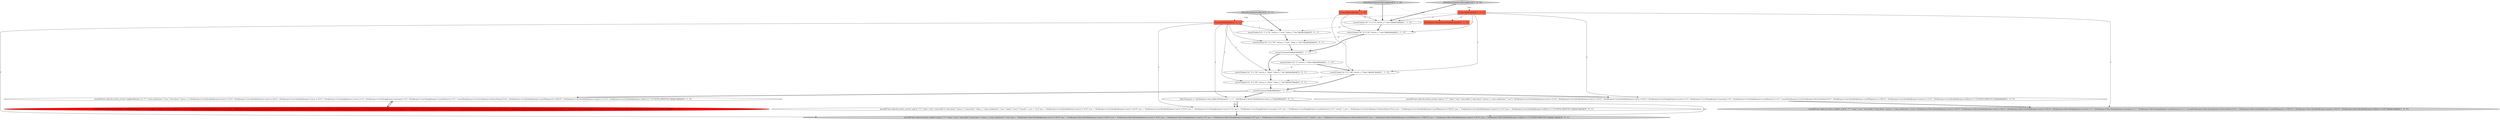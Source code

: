 digraph {
14 [style = filled, label = "assertQ(\"test value for active_s=true\",req(baseParams,\"q\",\"*:*\",\"stats.calcdistinct\",\"true\",\"stats.facet\",\"active_s\"),\"//lst(@name='true'(/double(@name='min'((.='10.0'(\",\"//lst(@name='true'(/double(@name='max'((.='20.0'(\",\"//lst(@name='true'(/double(@name='sum'((.='30.0'(\",\"//lst(@name='true'(/long(@name='count'((.='2'(\",\"//lst(@name='true'(/long(@name='missing'((.='0'(\",\"//lst(@name='true'(/long(@name='countDistinct'((.='2'(\",\"count(//lst(@name='true'(/arr(@name='distinctValues'(/*)=2\",\"//lst(@name='true'(/double(@name='sumOfSquares'((.='500.0'(\",\"//lst(@name='true'(/double(@name='mean'((.='15.0'(\",\"//lst(@name='true'(/double(@name='stddev'((.='7.0710678118654755'(\")@@@10@@@['0', '1', '0']", fillcolor = white, shape = ellipse image = "AAA0AAABBB2BBB"];
22 [style = filled, label = "assertU(adoc(\"id\",\"1\",f,\"10\",\"active_s\",\"true\",\"other_s\",\"foo\"))@@@3@@@['0', '0', '1']", fillcolor = white, shape = ellipse image = "AAA0AAABBB3BBB"];
8 [style = filled, label = "assertU(adoc(\"id\",\"3\",\"active_s\",\"false\"))@@@6@@@['1', '1', '0']", fillcolor = white, shape = ellipse image = "AAA0AAABBB1BBB"];
3 [style = filled, label = "doTestFacetStatisticsMissingResult['1', '0', '0']", fillcolor = lightgray, shape = diamond image = "AAA0AAABBB1BBB"];
2 [style = filled, label = "assertQ(\"test value for active_s=false\",req(\"q\",\"*:*\",\"stats\",\"true\",\"stats.field\",f,\"stats.facet\",\"active_s\",\"stats.calcdistinct\",\"true\"),\"//lst(@name='false'(/double(@name='min'((.='40.0'(\",\"//lst(@name='false'(/double(@name='max'((.='40.0'(\",\"//lst(@name='false'(/double(@name='sum'((.='40.0'(\",\"//lst(@name='false'(/long(@name='count'((.='1'(\",\"//lst(@name='false'(/long(@name='missing'((.='1'(\",\"//lst(@name='false'(/long(@name='countDistinct'((.='1'(\",\"count(//lst(@name='false'(/arr(@name='distinctValues'(/*)=1\",\"//lst(@name='false'(/double(@name='sumOfSquares'((.='1600.0'(\",\"//lst(@name='false'(/double(@name='mean'((.='40.0'(\",\"//lst(@name='false'(/double(@name='stddev'((.='0.0'(\")@@@10@@@['1', '0', '0']", fillcolor = lightgray, shape = ellipse image = "AAA0AAABBB1BBB"];
6 [style = filled, label = "assertU(commit())@@@8@@@['1', '1', '1']", fillcolor = white, shape = ellipse image = "AAA0AAABBB1BBB"];
19 [style = filled, label = "assertU(adoc(\"id\",\"3\",f,\"30\",\"active_s\",\"false\",\"other_s\",\"foo\"))@@@6@@@['0', '0', '1']", fillcolor = white, shape = ellipse image = "AAA0AAABBB3BBB"];
21 [style = filled, label = "String f@@@2@@@['0', '0', '1']", fillcolor = tomato, shape = box image = "AAA0AAABBB3BBB"];
20 [style = filled, label = "assertQ(\"test value for active_s=false\",req(\"q\",\"*:*\",\"stats\",\"true\",\"stats.field\",f,\"stats.facet\",\"active_s\",\"stats.calcdistinct\",\"true\"),pre + \"/lst(@name='false'(/double(@name='min'((.='30.0'(\",pre + \"/lst(@name='false'(/double(@name='max'((.='40.0'(\",pre + \"/lst(@name='false'(/double(@name='sum'((.='70.0'(\",pre + \"/lst(@name='false'(/long(@name='count'((.='2'(\",pre + \"/lst(@name='false'(/long(@name='missing'((.='0'(\",pre + \"/lst(@name='true'(/long(@name='countDistinct'((.='2'(\",\"count(\" + pre + \"/lst(@name='true'(/arr(@name='distinctValues'(/*)=2\",pre + \"/lst(@name='false'(/double(@name='sumOfSquares'((.='2500.0'(\",pre + \"/lst(@name='false'(/double(@name='mean'((.='35.0'(\",pre + \"/lst(@name='false'(/double(@name='stddev'((.='7.0710678118654755'(\")@@@11@@@['0', '0', '1']", fillcolor = lightgray, shape = ellipse image = "AAA0AAABBB3BBB"];
16 [style = filled, label = "doTestFacetStatisticsResult['0', '0', '1']", fillcolor = lightgray, shape = diamond image = "AAA0AAABBB3BBB"];
18 [style = filled, label = "assertU(adoc(\"id\",\"2\",f,\"20\",\"active_s\",\"true\",\"other_s\",\"bar\"))@@@4@@@['0', '0', '1']", fillcolor = white, shape = ellipse image = "AAA0AAABBB3BBB"];
7 [style = filled, label = "assertU(adoc(\"id\",\"1\",f,\"10\",\"active_s\",\"true\"))@@@3@@@['1', '1', '0']", fillcolor = white, shape = ellipse image = "AAA0AAABBB1BBB"];
11 [style = filled, label = "SolrParams(( baseParamsSet@@@2@@@['0', '1', '0']", fillcolor = tomato, shape = box image = "AAA1AAABBB2BBB"];
13 [style = filled, label = "doTestFacetStatisticsMissingResult['0', '1', '0']", fillcolor = lightgray, shape = diamond image = "AAA0AAABBB2BBB"];
12 [style = filled, label = "assertQ(\"test value for active_s=false\",req(baseParams,\"q\",\"*:*\",\"stats.facet\",\"active_s\",\"stats.calcdistinct\",\"true\"),\"//lst(@name='false'(/double(@name='min'((.='40.0'(\",\"//lst(@name='false'(/double(@name='max'((.='40.0'(\",\"//lst(@name='false'(/double(@name='sum'((.='40.0'(\",\"//lst(@name='false'(/long(@name='count'((.='1'(\",\"//lst(@name='false'(/long(@name='missing'((.='1'(\",\"//lst(@name='false'(/long(@name='countDistinct'((.='1'(\",\"count(//lst(@name='false'(/arr(@name='distinctValues'(/*)=1\",\"//lst(@name='false'(/double(@name='sumOfSquares'((.='1600.0'(\",\"//lst(@name='false'(/double(@name='mean'((.='40.0'(\",\"//lst(@name='false'(/double(@name='stddev'((.='0.0'(\")@@@11@@@['0', '1', '0']", fillcolor = red, shape = ellipse image = "AAA1AAABBB2BBB"];
4 [style = filled, label = "assertQ(\"test value for active_s=true\",req(\"q\",\"*:*\",\"stats\",\"true\",\"stats.field\",f,\"stats.facet\",\"active_s\",\"stats.calcdistinct\",\"true\"),\"//lst(@name='true'(/double(@name='min'((.='10.0'(\",\"//lst(@name='true'(/double(@name='max'((.='20.0'(\",\"//lst(@name='true'(/double(@name='sum'((.='30.0'(\",\"//lst(@name='true'(/long(@name='count'((.='2'(\",\"//lst(@name='true'(/long(@name='missing'((.='0'(\",\"//lst(@name='true'(/long(@name='countDistinct'((.='2'(\",\"count(//lst(@name='true'(/arr(@name='distinctValues'(/*)=2\",\"//lst(@name='true'(/double(@name='sumOfSquares'((.='500.0'(\",\"//lst(@name='true'(/double(@name='mean'((.='15.0'(\",\"//lst(@name='true'(/double(@name='stddev'((.='7.0710678118654755'(\")@@@9@@@['1', '0', '0']", fillcolor = white, shape = ellipse image = "AAA0AAABBB1BBB"];
10 [style = filled, label = "String f@@@2@@@['0', '1', '0']", fillcolor = tomato, shape = box image = "AAA0AAABBB2BBB"];
15 [style = filled, label = "assertQ(\"test value for active_s=true\",req(\"q\",\"*:*\",\"stats\",\"true\",\"stats.field\",f,\"stats.facet\",\"active_s\",\"stats.facet\",\"other_s\",\"stats.calcdistinct\",\"true\",\"indent\",\"true\"),\"*(count(\" + pre + \")=1(\",pre + \"/lst(@name='true'(/double(@name='min'((.='10.0'(\",pre + \"/lst(@name='true'(/double(@name='max'((.='20.0'(\",pre + \"/lst(@name='true'(/double(@name='sum'((.='30.0'(\",pre + \"/lst(@name='true'(/long(@name='count'((.='2'(\",pre + \"/lst(@name='true'(/long(@name='missing'((.='0'(\",pre + \"/lst(@name='true'(/long(@name='countDistinct'((.='2'(\",\"count(\" + pre + \"/lst(@name='true'(/arr(@name='distinctValues'(/*)=2\",pre + \"/lst(@name='true'(/double(@name='sumOfSquares'((.='500.0'(\",pre + \"/lst(@name='true'(/double(@name='mean'((.='15.0'(\",pre + \"/lst(@name='true'(/double(@name='stddev'((.='7.0710678118654755'(\")@@@10@@@['0', '0', '1']", fillcolor = white, shape = ellipse image = "AAA0AAABBB3BBB"];
5 [style = filled, label = "assertU(adoc(\"id\",\"2\",f,\"20\",\"active_s\",\"true\"))@@@4@@@['1', '1', '0']", fillcolor = white, shape = ellipse image = "AAA0AAABBB1BBB"];
0 [style = filled, label = "String f@@@2@@@['1', '0', '0']", fillcolor = tomato, shape = box image = "AAA1AAABBB1BBB"];
1 [style = filled, label = "assertU(commit())@@@5@@@['1', '1', '1']", fillcolor = white, shape = ellipse image = "AAA0AAABBB1BBB"];
9 [style = filled, label = "assertU(adoc(\"id\",\"4\",f,\"40\",\"active_s\",\"false\"))@@@7@@@['1', '1', '0']", fillcolor = white, shape = ellipse image = "AAA0AAABBB1BBB"];
23 [style = filled, label = "final String pre = \"//lst(@name='stats_fields'(/lst(@name='\" + f + \"'(/lst(@name='facets'(/lst(@name='active_s'(\"@@@9@@@['0', '0', '1']", fillcolor = white, shape = ellipse image = "AAA0AAABBB3BBB"];
17 [style = filled, label = "assertU(adoc(\"id\",\"4\",f,\"40\",\"active_s\",\"false\",\"other_s\",\"foo\"))@@@7@@@['0', '0', '1']", fillcolor = white, shape = ellipse image = "AAA0AAABBB3BBB"];
21->15 [style = solid, label="f"];
21->20 [style = solid, label="f"];
8->19 [style = dashed, label="0"];
1->8 [style = bold, label=""];
10->9 [style = solid, label="f"];
21->19 [style = solid, label="f"];
17->6 [style = bold, label=""];
6->23 [style = bold, label=""];
21->18 [style = solid, label="f"];
23->15 [style = bold, label=""];
0->11 [style = dashed, label="0"];
4->2 [style = bold, label=""];
19->17 [style = bold, label=""];
16->22 [style = bold, label=""];
13->10 [style = dotted, label="true"];
5->18 [style = dashed, label="0"];
21->23 [style = solid, label="f"];
9->6 [style = bold, label=""];
10->7 [style = solid, label="f"];
6->14 [style = bold, label=""];
23->15 [style = solid, label="pre"];
5->1 [style = bold, label=""];
6->4 [style = bold, label=""];
7->5 [style = bold, label=""];
22->18 [style = bold, label=""];
10->5 [style = solid, label="f"];
18->1 [style = bold, label=""];
3->7 [style = bold, label=""];
0->21 [style = dashed, label="0"];
13->7 [style = bold, label=""];
15->20 [style = bold, label=""];
9->17 [style = dashed, label="0"];
14->12 [style = bold, label=""];
23->20 [style = solid, label="pre"];
21->17 [style = solid, label="f"];
0->9 [style = solid, label="f"];
8->9 [style = bold, label=""];
12->14 [style = bold, label=""];
3->0 [style = dotted, label="true"];
0->2 [style = solid, label="f"];
13->11 [style = dotted, label="true"];
0->4 [style = solid, label="f"];
16->21 [style = dotted, label="true"];
0->5 [style = solid, label="f"];
1->19 [style = bold, label=""];
21->22 [style = solid, label="f"];
7->22 [style = dashed, label="0"];
0->7 [style = solid, label="f"];
}
